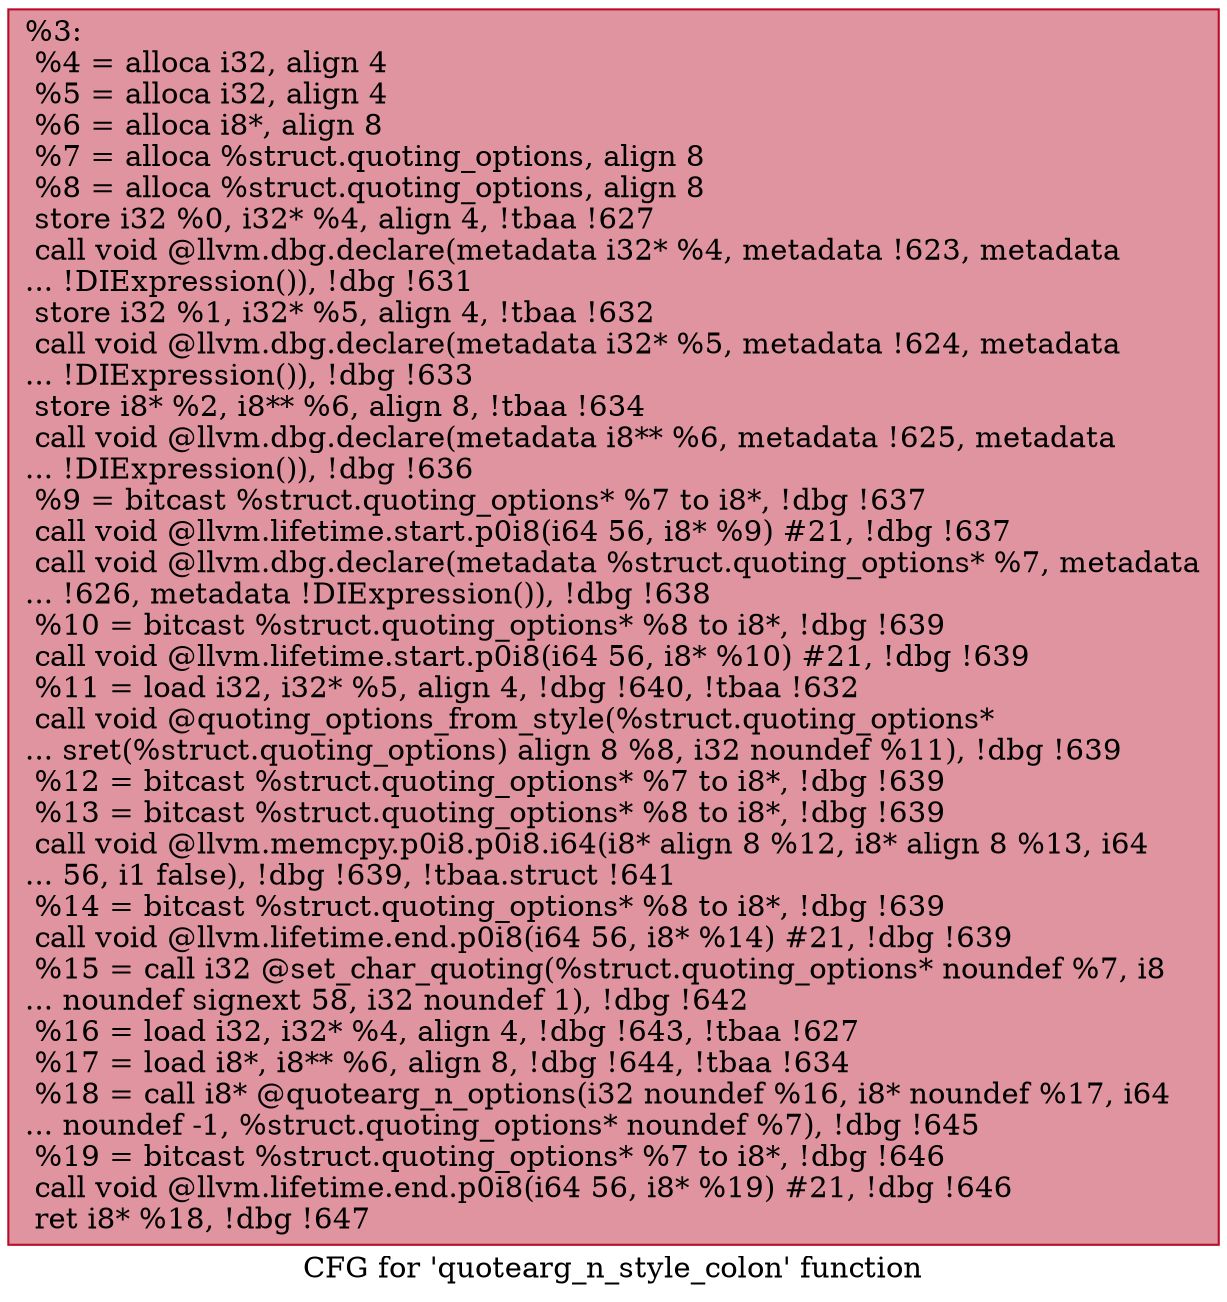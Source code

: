 digraph "CFG for 'quotearg_n_style_colon' function" {
	label="CFG for 'quotearg_n_style_colon' function";

	Node0x77a190 [shape=record,color="#b70d28ff", style=filled, fillcolor="#b70d2870",label="{%3:\l  %4 = alloca i32, align 4\l  %5 = alloca i32, align 4\l  %6 = alloca i8*, align 8\l  %7 = alloca %struct.quoting_options, align 8\l  %8 = alloca %struct.quoting_options, align 8\l  store i32 %0, i32* %4, align 4, !tbaa !627\l  call void @llvm.dbg.declare(metadata i32* %4, metadata !623, metadata\l... !DIExpression()), !dbg !631\l  store i32 %1, i32* %5, align 4, !tbaa !632\l  call void @llvm.dbg.declare(metadata i32* %5, metadata !624, metadata\l... !DIExpression()), !dbg !633\l  store i8* %2, i8** %6, align 8, !tbaa !634\l  call void @llvm.dbg.declare(metadata i8** %6, metadata !625, metadata\l... !DIExpression()), !dbg !636\l  %9 = bitcast %struct.quoting_options* %7 to i8*, !dbg !637\l  call void @llvm.lifetime.start.p0i8(i64 56, i8* %9) #21, !dbg !637\l  call void @llvm.dbg.declare(metadata %struct.quoting_options* %7, metadata\l... !626, metadata !DIExpression()), !dbg !638\l  %10 = bitcast %struct.quoting_options* %8 to i8*, !dbg !639\l  call void @llvm.lifetime.start.p0i8(i64 56, i8* %10) #21, !dbg !639\l  %11 = load i32, i32* %5, align 4, !dbg !640, !tbaa !632\l  call void @quoting_options_from_style(%struct.quoting_options*\l... sret(%struct.quoting_options) align 8 %8, i32 noundef %11), !dbg !639\l  %12 = bitcast %struct.quoting_options* %7 to i8*, !dbg !639\l  %13 = bitcast %struct.quoting_options* %8 to i8*, !dbg !639\l  call void @llvm.memcpy.p0i8.p0i8.i64(i8* align 8 %12, i8* align 8 %13, i64\l... 56, i1 false), !dbg !639, !tbaa.struct !641\l  %14 = bitcast %struct.quoting_options* %8 to i8*, !dbg !639\l  call void @llvm.lifetime.end.p0i8(i64 56, i8* %14) #21, !dbg !639\l  %15 = call i32 @set_char_quoting(%struct.quoting_options* noundef %7, i8\l... noundef signext 58, i32 noundef 1), !dbg !642\l  %16 = load i32, i32* %4, align 4, !dbg !643, !tbaa !627\l  %17 = load i8*, i8** %6, align 8, !dbg !644, !tbaa !634\l  %18 = call i8* @quotearg_n_options(i32 noundef %16, i8* noundef %17, i64\l... noundef -1, %struct.quoting_options* noundef %7), !dbg !645\l  %19 = bitcast %struct.quoting_options* %7 to i8*, !dbg !646\l  call void @llvm.lifetime.end.p0i8(i64 56, i8* %19) #21, !dbg !646\l  ret i8* %18, !dbg !647\l}"];
}
